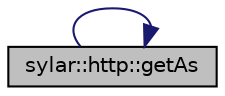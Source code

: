 digraph "sylar::http::getAs"
{
 // LATEX_PDF_SIZE
  edge [fontname="Helvetica",fontsize="10",labelfontname="Helvetica",labelfontsize="10"];
  node [fontname="Helvetica",fontsize="10",shape=record];
  rankdir="LR";
  Node1 [label="sylar::http::getAs",height=0.2,width=0.4,color="black", fillcolor="grey75", style="filled", fontcolor="black",tooltip="获取Map中的key值,并转成对应类型"];
  Node1 -> Node1 [color="midnightblue",fontsize="10",style="solid",fontname="Helvetica"];
}
